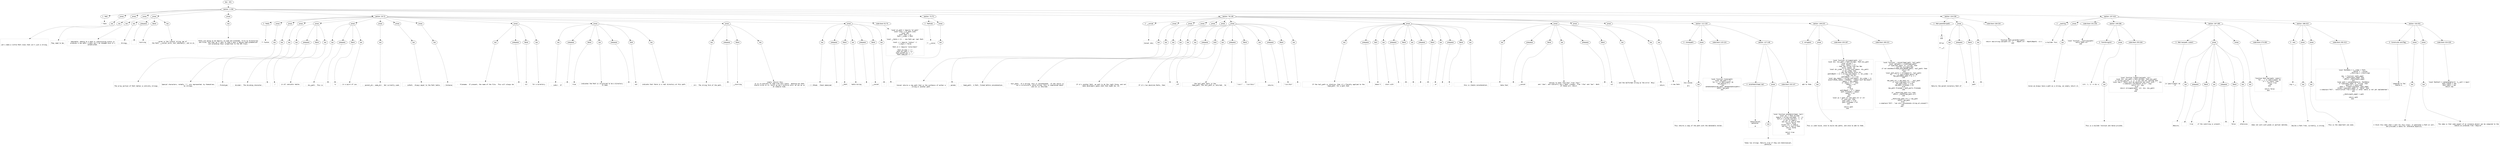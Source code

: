 digraph lpegNode {

node [fontname=Helvetica]
edge [style=dashed]

doc_0 [label="doc - 351"]


doc_0 -> { section_1}
{rank=same; section_1}

section_1 [label="section: 1-236"]


// END RANK doc_0

section_1 -> { header_2 prose_3 prose_4 prose_5 prose_6 prose_7 section_8 section_9 section_10 section_11 section_12}
{rank=same; header_2 prose_3 prose_4 prose_5 prose_6 prose_7 section_8 section_9 section_10 section_11 section_12}

header_2 [label="1 : Path"]

prose_3 [label="prose"]

prose_4 [label="prose"]

prose_5 [label="prose"]

prose_6 [label="prose"]

prose_7 [label="prose"]

section_8 [label="section: 20-72"]

section_9 [label="section: 73-75"]

section_10 [label="section: 76-148"]

section_11 [label="section: 224-236"]

section_12 [label="section: 237-315"]


// END RANK section_1

header_2 -> leaf_13
leaf_13  [color=Gray,shape=rectangle,fontname=Inconsolata,label="* Path"]
// END RANK header_2

prose_3 -> { raw_14}
{rank=same; raw_14}

raw_14 [label="raw"]


// END RANK prose_3

raw_14 -> leaf_15
leaf_15  [color=Gray,shape=rectangle,fontname=Inconsolata,label="


Let's make a little Path class that isn't just a string.
"]
// END RANK raw_14

prose_4 -> { raw_16}
{rank=same; raw_16}

raw_16 [label="raw"]


// END RANK prose_4

raw_16 -> leaf_17
leaf_17  [color=Gray,shape=rectangle,fontname=Inconsolata,label="
They need to be:
"]
// END RANK raw_16

prose_5 -> { raw_18}
{rank=same; raw_18}

raw_18 [label="raw"]


// END RANK prose_5

raw_18 -> leaf_19
leaf_19  [color=Gray,shape=rectangle,fontname=Inconsolata,label="
-  Immutable. Adding to a path or substituting within it
   produces a new path; a path can't be changed once it's
   established.
"]
// END RANK raw_18

prose_6 -> { raw_20 prespace_21 literal_22 raw_23}
{rank=same; raw_20 prespace_21 literal_22 raw_23}

raw_20 [label="raw"]

prespace_21 [label="prespace"]

literal_22 [label="literal"]

raw_23 [label="raw"]


// END RANK prose_6

raw_20 -> leaf_24
leaf_24  [color=Gray,shape=rectangle,fontname=Inconsolata,label="
-  Stringy. "]
// END RANK raw_20

prespace_21 -> leaf_25
leaf_25  [color=Gray,shape=rectangle,fontname=Inconsolata,label=" "]
// END RANK prespace_21

literal_22 -> leaf_26
leaf_26  [color=Gray,shape=rectangle,fontname=Inconsolata,label="tostring"]
// END RANK literal_22

raw_23 -> leaf_27
leaf_27  [color=Gray,shape=rectangle,fontname=Inconsolata,label=" gives us the literal string rep of
   the Path, __concat works (but immutably), and so on.
"]
// END RANK raw_23

prose_7 -> { raw_28}
{rank=same; raw_28}

raw_28 [label="raw"]


// END RANK prose_7

raw_28 -> leaf_29
leaf_29  [color=Gray,shape=rectangle,fontname=Inconsolata,label="
Paths are going to be heavily re-used and extended, first by Directories
and Files, and then we'll want to take a pass a making them grammatical
and extending their properties to the URI class.

"]
// END RANK raw_28

section_8 -> { header_30 prose_31 prose_32 prose_33 prose_34 prose_35 prose_36 prose_37 prose_38 prose_39 prose_40 prose_41 prose_42 codeblock_43}
{rank=same; header_30 prose_31 prose_32 prose_33 prose_34 prose_35 prose_36 prose_37 prose_38 prose_39 prose_40 prose_41 prose_42 codeblock_43}

header_30 [label="2 : Fields"]

prose_31 [label="prose"]

prose_32 [label="prose"]

prose_33 [label="prose"]

prose_34 [label="prose"]

prose_35 [label="prose"]

prose_36 [label="prose"]

prose_37 [label="prose"]

prose_38 [label="prose"]

prose_39 [label="prose"]

prose_40 [label="prose"]

prose_41 [label="prose"]

prose_42 [label="prose"]

codeblock_43 [label="code block 52-70"]


// END RANK section_8

header_30 -> leaf_44
leaf_44  [color=Gray,shape=rectangle,fontname=Inconsolata,label="** Fields"]
// END RANK header_30

prose_31 -> { raw_45}
{rank=same; raw_45}

raw_45 [label="raw"]


// END RANK prose_31

raw_45 -> leaf_46
leaf_46  [color=Gray,shape=rectangle,fontname=Inconsolata,label="

The array portion of Path tables is entirely strings.
"]
// END RANK raw_45

prose_32 -> { raw_47}
{rank=same; raw_47}

raw_47 [label="raw"]


// END RANK prose_32

raw_47 -> leaf_48
leaf_48  [color=Gray,shape=rectangle,fontname=Inconsolata,label="
Special characters, notably \"/\", are represented, by themselves,
as strings.
"]
// END RANK raw_47

prose_33 -> { raw_49}
{rank=same; raw_49}

raw_49 [label="raw"]


// END RANK prose_33

raw_49 -> leaf_50
leaf_50  [color=Gray,shape=rectangle,fontname=Inconsolata,label="
- Prototype
"]
// END RANK raw_49

prose_34 -> { raw_51 prespace_52 literal_53 raw_54}
{rank=same; raw_51 prespace_52 literal_53 raw_54}

raw_51 [label="raw"]

prespace_52 [label="prespace"]

literal_53 [label="literal"]

raw_54 [label="raw"]


// END RANK prose_34

raw_51 -> leaf_55
leaf_55  [color=Gray,shape=rectangle,fontname=Inconsolata,label="
  -  divider:  The dividing character,"]
// END RANK raw_51

prespace_52 -> leaf_56
leaf_56  [color=Gray,shape=rectangle,fontname=Inconsolata,label=" "]
// END RANK prespace_52

literal_53 -> leaf_57
leaf_57  [color=Gray,shape=rectangle,fontname=Inconsolata,label="/"]
// END RANK literal_53

raw_54 -> leaf_58
leaf_58  [color=Gray,shape=rectangle,fontname=Inconsolata,label=" in all sensible realms.
"]
// END RANK raw_54

prose_35 -> { raw_59 prespace_60 literal_61 raw_62}
{rank=same; raw_59 prespace_60 literal_61 raw_62}

raw_59 [label="raw"]

prespace_60 [label="prespace"]

literal_61 [label="literal"]

raw_62 [label="raw"]


// END RANK prose_35

raw_59 -> leaf_63
leaf_63  [color=Gray,shape=rectangle,fontname=Inconsolata,label="
  -  div_patt:  This is"]
// END RANK raw_59

prespace_60 -> leaf_64
leaf_64  [color=Gray,shape=rectangle,fontname=Inconsolata,label=" "]
// END RANK prespace_60

literal_61 -> leaf_65
leaf_65  [color=Gray,shape=rectangle,fontname=Inconsolata,label="%/"]
// END RANK literal_61

raw_62 -> leaf_66
leaf_66  [color=Gray,shape=rectangle,fontname=Inconsolata,label=", in a quirk of Lua.
"]
// END RANK raw_62

prose_36 -> { raw_67}
{rank=same; raw_67}

raw_67 [label="raw"]


// END RANK prose_36

raw_67 -> leaf_68
leaf_68  [color=Gray,shape=rectangle,fontname=Inconsolata,label="
  -  parent_dir, same_dir:  Not currently used.
"]
// END RANK raw_67

prose_37 -> { raw_69}
{rank=same; raw_69}

raw_69 [label="raw"]


// END RANK prose_37

raw_69 -> leaf_70
leaf_70  [color=Gray,shape=rectangle,fontname=Inconsolata,label="
  -  isPath:  Always equal to the Path table.
"]
// END RANK raw_69

prose_38 -> { raw_71}
{rank=same; raw_71}

raw_71 [label="raw"]


// END RANK prose_38

raw_71 -> leaf_72
leaf_72  [color=Gray,shape=rectangle,fontname=Inconsolata,label="
- Instance
"]
// END RANK raw_71

prose_39 -> { raw_73 prespace_74 literal_75 raw_76}
{rank=same; raw_73 prespace_74 literal_75 raw_76}

raw_73 [label="raw"]

prespace_74 [label="prespace"]

literal_75 [label="literal"]

raw_76 [label="raw"]


// END RANK prose_39

raw_73 -> leaf_77
leaf_77  [color=Gray,shape=rectangle,fontname=Inconsolata,label="
  -  filename:  If present, the name of the file.  This will always be
               "]
// END RANK raw_73

prespace_74 -> leaf_78
leaf_78  [color=Gray,shape=rectangle,fontname=Inconsolata,label=" "]
// END RANK prespace_74

literal_75 -> leaf_79
leaf_79  [color=Gray,shape=rectangle,fontname=Inconsolata,label="nil"]
// END RANK literal_75

raw_76 -> leaf_80
leaf_80  [color=Gray,shape=rectangle,fontname=Inconsolata,label=" for a directory.
"]
// END RANK raw_76

prose_40 -> { raw_81 prespace_82 literal_83 raw_84 prespace_85 bold_86 raw_87}
{rank=same; raw_81 prespace_82 literal_83 raw_84 prespace_85 bold_86 raw_87}

raw_81 [label="raw"]

prespace_82 [label="prespace"]

literal_83 [label="literal"]

raw_84 [label="raw"]

prespace_85 [label="prespace"]

bold_86 [label="bold"]

raw_87 [label="raw"]


// END RANK prose_40

raw_81 -> leaf_88
leaf_88  [color=Gray,shape=rectangle,fontname=Inconsolata,label="
  -  isDir:  If"]
// END RANK raw_81

prespace_82 -> leaf_89
leaf_89  [color=Gray,shape=rectangle,fontname=Inconsolata,label=" "]
// END RANK prespace_82

literal_83 -> leaf_90
leaf_90  [color=Gray,shape=rectangle,fontname=Inconsolata,label="true"]
// END RANK literal_83

raw_84 -> leaf_91
leaf_91  [color=Gray,shape=rectangle,fontname=Inconsolata,label=", indicates the Path is structured to be a directory.
        It does"]
// END RANK raw_84

prespace_85 -> leaf_92
leaf_92  [color=Gray,shape=rectangle,fontname=Inconsolata,label=" "]
// END RANK prespace_85

bold_86 -> leaf_93
leaf_93  [color=Gray,shape=rectangle,fontname=Inconsolata,label="not"]
// END RANK bold_86

raw_87 -> leaf_94
leaf_94  [color=Gray,shape=rectangle,fontname=Inconsolata,label=" indicate that there is a real directory at this path.
"]
// END RANK raw_87

prose_41 -> { raw_95 prespace_96 literal_97 raw_98}
{rank=same; raw_95 prespace_96 literal_97 raw_98}

raw_95 [label="raw"]

prespace_96 [label="prespace"]

literal_97 [label="literal"]

raw_98 [label="raw"]


// END RANK prose_41

raw_95 -> leaf_99
leaf_99  [color=Gray,shape=rectangle,fontname=Inconsolata,label="
  -  str:  The string form of the path. "]
// END RANK raw_95

prespace_96 -> leaf_100
leaf_100  [color=Gray,shape=rectangle,fontname=Inconsolata,label=" "]
// END RANK prespace_96

literal_97 -> leaf_101
leaf_101  [color=Gray,shape=rectangle,fontname=Inconsolata,label="__tostring"]
// END RANK literal_97

raw_98 -> leaf_102
leaf_102  [color=Gray,shape=rectangle,fontname=Inconsolata,label=" simply returns this,
           it is in-contract to read from this field.  Nothing but Path
           should write to it, which we won't enforce until we can do so
           at compile time.
"]
// END RANK raw_98

prose_42 -> { raw_103 prespace_104 literal_105 raw_106 prespace_107 literal_108 raw_109}
{rank=same; raw_103 prespace_104 literal_105 raw_106 prespace_107 literal_108 raw_109}

raw_103 [label="raw"]

prespace_104 [label="prespace"]

literal_105 [label="literal"]

raw_106 [label="raw"]

prespace_107 [label="prespace"]

literal_108 [label="literal"]

raw_109 [label="raw"]


// END RANK prose_42

raw_103 -> leaf_110
leaf_110  [color=Gray,shape=rectangle,fontname=Inconsolata,label="
- [ ] #todo   Check memoized"]
// END RANK raw_103

prespace_104 -> leaf_111
leaf_111  [color=Gray,shape=rectangle,fontname=Inconsolata,label=" "]
// END RANK prespace_104

literal_105 -> leaf_112
leaf_112  [color=Gray,shape=rectangle,fontname=Inconsolata,label="__Path"]
// END RANK literal_105

raw_106 -> leaf_113
leaf_113  [color=Gray,shape=rectangle,fontname=Inconsolata,label=" table during"]
// END RANK raw_106

prespace_107 -> leaf_114
leaf_114  [color=Gray,shape=rectangle,fontname=Inconsolata,label=" "]
// END RANK prespace_107

literal_108 -> leaf_115
leaf_115  [color=Gray,shape=rectangle,fontname=Inconsolata,label="__concat"]
// END RANK literal_108

raw_109 -> leaf_116
leaf_116  [color=Gray,shape=rectangle,fontname=Inconsolata,label=".
"]
// END RANK raw_109

codeblock_43 -> leaf_117
leaf_117  [color=Gray,shape=rectangle,fontname=Inconsolata,label="local pl_path = require \"pl.path\"
local isdir = pl_path.isdir
local new
local Path = {}
Path.__index = Path

local __Paths = {} -- one Path per real Path

local s = require \"status\" ()
s.angry = false

Path.it = require \"core/check\"

Path.divider = \"/\"
Path.div_patt = \"%/\"
Path.parent_dir = \"..\"
Path.same_dir = \".\""]
// END RANK codeblock_43

section_9 -> { header_118 prose_119}
{rank=same; header_118 prose_119}

header_118 [label="2 : Methods"]

prose_119 [label="prose"]


// END RANK section_9

header_118 -> leaf_120
leaf_120  [color=Gray,shape=rectangle,fontname=Inconsolata,label="
** __conca"]
// END RANK header_118

prose_119 -> { raw_121}
{rank=same; raw_121}

raw_121 [label="raw"]


// END RANK prose_119

raw_121 -> leaf_122
leaf_122  [color=Gray,shape=rectangle,fontname=Inconsolata,label="

"]
// END RANK raw_121

section_10 -> { header_123 prose_124 prose_125 prose_126 prose_127 prose_128 prose_129 prose_130 prose_131 prose_132 prose_133 section_134 section_135}
{rank=same; header_123 prose_124 prose_125 prose_126 prose_127 prose_128 prose_129 prose_130 prose_131 prose_132 prose_133 section_134 section_135}

header_123 [label="2 : __concat"]

prose_124 [label="prose"]

prose_125 [label="prose"]

prose_126 [label="prose"]

prose_127 [label="prose"]

prose_128 [label="prose"]

prose_129 [label="prose"]

prose_130 [label="prose"]

prose_131 [label="prose"]

prose_132 [label="prose"]

prose_133 [label="prose"]

section_134 [label="section: 111-126"]

section_135 [label="section: 149-223"]


// END RANK section_10

header_123 -> leaf_136
leaf_136  [color=Gray,shape=rectangle,fontname=Inconsolata,label="
Concat retu"]
// END RANK header_123

prose_124 -> { raw_137}
{rank=same; raw_137}

raw_137 [label="raw"]


// END RANK prose_124

raw_137 -> leaf_138
leaf_138  [color=Gray,shape=rectangle,fontname=Inconsolata,label="

Concat returns a new path that is the synthesis of either a
string or another path.
"]
// END RANK raw_137

prose_125 -> { raw_139}
{rank=same; raw_139}

raw_139 [label="raw"]


// END RANK prose_125

raw_139 -> leaf_140
leaf_140  [color=Gray,shape=rectangle,fontname=Inconsolata,label="
- params
"]
// END RANK raw_139

prose_126 -> { raw_141}
{rank=same; raw_141}

raw_141 [label="raw"]


// END RANK prose_126

raw_141 -> leaf_142
leaf_142  [color=Gray,shape=rectangle,fontname=Inconsolata,label="
  -  head_path:  A Path. Cloned before concatenation.
"]
// END RANK raw_141

prose_127 -> { raw_143}
{rank=same; raw_143}

raw_143 [label="raw"]


// END RANK prose_127

raw_143 -> leaf_144
leaf_144  [color=Gray,shape=rectangle,fontname=Inconsolata,label="
  -  tail_path:  If a String, this is concatenated.  If the result is
           not a structurally valid string, this is complained about
           and nil is returned.
"]
// END RANK raw_143

prose_128 -> { raw_145}
{rank=same; raw_145}

raw_145 [label="raw"]


// END RANK prose_128

raw_145 -> leaf_146
leaf_146  [color=Gray,shape=rectangle,fontname=Inconsolata,label="
           If it's another Path, we want to do the right thing, and not
           make developers guess what that might be, so:
"]
// END RANK raw_145

prose_129 -> { raw_147 prespace_148 bold_149 raw_150 prespace_151 literal_152 raw_153 prespace_154 literal_155 raw_156}
{rank=same; raw_147 prespace_148 bold_149 raw_150 prespace_151 literal_152 raw_153 prespace_154 literal_155 raw_156}

raw_147 [label="raw"]

prespace_148 [label="prespace"]

bold_149 [label="bold"]

raw_150 [label="raw"]

prespace_151 [label="prespace"]

literal_152 [label="literal"]

raw_153 [label="raw"]

prespace_154 [label="prespace"]

literal_155 [label="literal"]

raw_156 [label="raw"]


// END RANK prose_129

raw_147 -> leaf_157
leaf_157  [color=Gray,shape=rectangle,fontname=Inconsolata,label="
           If it's two absolute Paths, then"]
// END RANK raw_147

prespace_148 -> leaf_158
leaf_158  [color=Gray,shape=rectangle,fontname=Inconsolata,label=" "]
// END RANK prespace_148

bold_149 -> leaf_159
leaf_159  [color=Gray,shape=rectangle,fontname=Inconsolata,label="iff"]
// END RANK bold_149

raw_150 -> leaf_160
leaf_160  [color=Gray,shape=rectangle,fontname=Inconsolata,label=" the tail_path nests in the
           head_path, the tail_path is returned.  So"]
// END RANK raw_150

prespace_151 -> leaf_161
leaf_161  [color=Gray,shape=rectangle,fontname=Inconsolata,label=" "]
// END RANK prespace_151

literal_152 -> leaf_162
leaf_162  [color=Gray,shape=rectangle,fontname=Inconsolata,label="\"/usr/\" .. \"/usr/bin/\""]
// END RANK literal_152

raw_153 -> leaf_163
leaf_163  [color=Gray,shape=rectangle,fontname=Inconsolata,label="
           returns"]
// END RANK raw_153

prespace_154 -> leaf_164
leaf_164  [color=Gray,shape=rectangle,fontname=Inconsolata,label=" "]
// END RANK prespace_154

literal_155 -> leaf_165
leaf_165  [color=Gray,shape=rectangle,fontname=Inconsolata,label="\"/usr/bin\""]
// END RANK literal_155

raw_156 -> leaf_166
leaf_166  [color=Gray,shape=rectangle,fontname=Inconsolata,label=".
"]
// END RANK raw_156

prose_130 -> { raw_167 prespace_168 italic_169 raw_170 prespace_171 literal_172 raw_173 prespace_174 literal_175 raw_176 prespace_177 literal_178 raw_179}
{rank=same; raw_167 prespace_168 italic_169 raw_170 prespace_171 literal_172 raw_173 prespace_174 literal_175 raw_176 prespace_177 literal_178 raw_179}

raw_167 [label="raw"]

prespace_168 [label="prespace"]

italic_169 [label="italic"]

raw_170 [label="raw"]

prespace_171 [label="prespace"]

literal_172 [label="literal"]

raw_173 [label="raw"]

prespace_174 [label="prespace"]

literal_175 [label="literal"]

raw_176 [label="raw"]

prespace_177 [label="prespace"]

literal_178 [label="literal"]

raw_179 [label="raw"]


// END RANK prose_130

raw_167 -> leaf_180
leaf_180  [color=Gray,shape=rectangle,fontname=Inconsolata,label="
           If the tail_path is relative, then it's flexibly applied to the
           head_path. For a path that"]
// END RANK raw_167

prespace_168 -> leaf_181
leaf_181  [color=Gray,shape=rectangle,fontname=Inconsolata,label=" "]
// END RANK prespace_168

italic_169 -> leaf_182
leaf_182  [color=Gray,shape=rectangle,fontname=Inconsolata,label="doesn't"]
// END RANK italic_169

raw_170 -> leaf_183
leaf_183  [color=Gray,shape=rectangle,fontname=Inconsolata,label=" start with"]
// END RANK raw_170

prespace_171 -> leaf_184
leaf_184  [color=Gray,shape=rectangle,fontname=Inconsolata,label=" "]
// END RANK prespace_171

literal_172 -> leaf_185
leaf_185  [color=Gray,shape=rectangle,fontname=Inconsolata,label="."]
// END RANK literal_172

raw_173 -> leaf_186
leaf_186  [color=Gray,shape=rectangle,fontname=Inconsolata,label=","]
// END RANK raw_173

prespace_174 -> leaf_187
leaf_187  [color=Gray,shape=rectangle,fontname=Inconsolata,label=" "]
// END RANK prespace_174

literal_175 -> leaf_188
leaf_188  [color=Gray,shape=rectangle,fontname=Inconsolata,label=".."]
// END RANK literal_175

raw_176 -> leaf_189
leaf_189  [color=Gray,shape=rectangle,fontname=Inconsolata,label=", or"]
// END RANK raw_176

prespace_177 -> leaf_190
leaf_190  [color=Gray,shape=rectangle,fontname=Inconsolata,label=" "]
// END RANK prespace_177

literal_178 -> leaf_191
leaf_191  [color=Gray,shape=rectangle,fontname=Inconsolata,label="*"]
// END RANK literal_178

raw_179 -> leaf_192
leaf_192  [color=Gray,shape=rectangle,fontname=Inconsolata,label=",
           this is simple concatenation.
"]
// END RANK raw_179

prose_131 -> { raw_193 prespace_194 literal_195 raw_196 prespace_197 literal_198 raw_199}
{rank=same; raw_193 prespace_194 literal_195 raw_196 prespace_197 literal_198 raw_199}

raw_193 [label="raw"]

prespace_194 [label="prespace"]

literal_195 [label="literal"]

raw_196 [label="raw"]

prespace_197 [label="prespace"]

literal_198 [label="literal"]

raw_199 [label="raw"]


// END RANK prose_131

raw_193 -> leaf_200
leaf_200  [color=Gray,shape=rectangle,fontname=Inconsolata,label="
           Note that"]
// END RANK raw_193

prespace_194 -> leaf_201
leaf_201  [color=Gray,shape=rectangle,fontname=Inconsolata,label=" "]
// END RANK prespace_194

literal_195 -> leaf_202
leaf_202  [color=Gray,shape=rectangle,fontname=Inconsolata,label="__concat"]
// END RANK literal_195

raw_196 -> leaf_203
leaf_203  [color=Gray,shape=rectangle,fontname=Inconsolata,label=" refuses to make \"foo//bar\" from \"foo/\"
           and \"/bar\", and similarly won't make \"/foobar\" from \"/foo\" and \"bar\". Both
           of these will return"]
// END RANK raw_196

prespace_197 -> leaf_204
leaf_204  [color=Gray,shape=rectangle,fontname=Inconsolata,label=" "]
// END RANK prespace_197

literal_198 -> leaf_205
leaf_205  [color=Gray,shape=rectangle,fontname=Inconsolata,label="nil"]
// END RANK literal_198

raw_199 -> leaf_206
leaf_206  [color=Gray,shape=rectangle,fontname=Inconsolata,label=", and the malformed string as the error. #nyi


"]
// END RANK raw_199

prose_132 -> { raw_207}
{rank=same; raw_207}

raw_207 [label="raw"]


// END RANK prose_132

raw_207 -> leaf_208
leaf_208  [color=Gray,shape=rectangle,fontname=Inconsolata,label="
- return
"]
// END RANK raw_207

prose_133 -> { raw_209}
{rank=same; raw_209}

raw_209 [label="raw"]


// END RANK prose_133

raw_209 -> leaf_210
leaf_210  [color=Gray,shape=rectangle,fontname=Inconsolata,label="
  - A new Path.

"]
// END RANK raw_209

section_134 -> { header_211 prose_212 codeblock_213 section_214}
{rank=same; header_211 prose_212 codeblock_213 section_214}

header_211 [label="3 : clone(path)"]

prose_212 [label="prose"]

codeblock_213 [label="code block 115-124"]

section_214 [label="section: 127-148"]


// END RANK section_134

header_211 -> leaf_215
leaf_215  [color=Gray,shape=rectangle,fontname=Inconsolata,label="ble stolen.

#!l"]
// END RANK header_211

prose_212 -> { raw_216}
{rank=same; raw_216}

raw_216 [label="raw"]


// END RANK prose_212

raw_216 -> leaf_217
leaf_217  [color=Gray,shape=rectangle,fontname=Inconsolata,label="

This returns a copy of the path with the metatable stolen.
"]
// END RANK raw_216

codeblock_213 -> leaf_218
leaf_218  [color=Gray,shape=rectangle,fontname=Inconsolata,label="local function clone(path)
  local new_path = {}
  for k,v in pairs(path) do
    new_path[k] = v
  end
  setmetatable(new_path, getmetatable(path))
  return new_path
end"]
// END RANK codeblock_213

section_214 -> { header_219 prose_220 codeblock_221}
{rank=same; header_219 prose_220 codeblock_221}

header_219 [label="4 : endsMatch(head, tail)"]

prose_220 [label="prose"]

codeblock_221 [label="code block 132-147"]


// END RANK section_214

header_219 -> leaf_222
leaf_222  [color=Gray,shape=rectangle,fontname=Inconsolata,label=" heterosexual,
pathwise.

#"]
// END RANK header_219

prose_220 -> { raw_223}
{rank=same; raw_223}

raw_223 [label="raw"]


// END RANK prose_220

raw_223 -> leaf_224
leaf_224  [color=Gray,shape=rectangle,fontname=Inconsolata,label="

Takes two strings. Returns true if they are heterosexual,
pathwise.
"]
// END RANK raw_223

codeblock_221 -> leaf_225
leaf_225  [color=Gray,shape=rectangle,fontname=Inconsolata,label="local function endsMatch(head, tail)
   local div = Path.divider
   head_b = string.sub(head, -2, -1)
   tail_b = string.sub(tail, 1, 1)
   if div == head_b
      and div == tail_b then
      return false
   elseif div ~= head_b
      and div ~= tail_b then
      return false
   end

   return true
end"]
// END RANK codeblock_221

section_135 -> { header_226 prose_227 codeblock_228 codeblock_229}
{rank=same; header_226 prose_227 codeblock_228 codeblock_229}

header_226 [label="3 : stringAwk"]

prose_227 [label="prose"]

codeblock_228 [label="code block 153-187"]

codeblock_229 [label="code block 190-221"]


// END RANK section_135

header_226 -> leaf_230
leaf_230  [color=Gray,shape=rectangle,fontname=Inconsolata,label=" add to them."]
// END RANK header_226

prose_227 -> { raw_231}
{rank=same; raw_231}

raw_231 [label="raw"]


// END RANK prose_227

raw_231 -> leaf_232
leaf_232  [color=Gray,shape=rectangle,fontname=Inconsolata,label="

This is used twice, once to build new paths, and once to add to them.
"]
// END RANK raw_231

codeblock_228 -> leaf_233
leaf_233  [color=Gray,shape=rectangle,fontname=Inconsolata,label="local function stringAwk(path, str)
  local div, div_patt = Path.divider, Path.div_patt
  local phrase = \"\"
  local remain = str
    -- chew the string like Pac Man
  while remain  do
    local dir_index = string.find(remain, div_patt)
    if dir_index then
      -- add the handle minus div
      path[#path + 1] = string.sub(remain, 1, dir_index - 1)
      -- then the div
      path[#path + 1] = div
      local new_remain = string.sub(remain, dir_index + 1)
      assert(#new_remain < #remain, \"remain must decrease\")
      remain = new_remain
      if remain == \"\" then
        remain = nil
      end
    else
      -- file
      path[#path + 1] = remain
      path.filename = remain
      remain = nil
    end
  end
   local ps = path.str and path.str or str
  if isdir(ps) then
    path.isDir = true
      path.filename = nil
  end

  return path
end"]
// END RANK codeblock_228

codeblock_229 -> leaf_234
leaf_234  [color=Gray,shape=rectangle,fontname=Inconsolata,label="local function __concat(head_path, tail_path)
  local new_path = clone(head_path)
  if type(tail_path) == 'string' then
    -- use the stringbuilder
      if not endsMatch(head_path[#head_path], tail_path) then
         return nil
      end
    local path_parts = stringAwk({}, tail_path)
    for _, v in ipairs(path_parts) do
      new_path[#new_path + 1] = v
    end

    new_path.str = new_path.str .. tail_path
    if isdir(new_path.str) then
      new_path.isDir = true
      new_path.filename = nil
    else
      new_path.filename = path_parts.filename
    end

    if __Paths[new_path.str] then
      return __Paths[new_path.str]
    end

      __Paths[new_path.str] = new_path
    return new_path
  else
    s:complain(\"NYI\", \"can only concatenate string at present\")
  end
end"]
// END RANK codeblock_229

section_11 -> { header_235 prose_236 codeblock_237}
{rank=same; header_235 prose_236 codeblock_237}

header_235 [label="2 : Path.parentDir(path)"]

prose_236 [label="prose"]

codeblock_237 [label="code block 228-234"]


// END RANK section_11

header_235 -> leaf_238
leaf_238  [color=Gray,shape=rectangle,fontname=Inconsolata,label=")))
end


#/lua


** __t"]
// END RANK header_235

prose_236 -> { raw_239 prespace_240 literal_241 raw_242}
{rank=same; raw_239 prespace_240 literal_241 raw_242}

raw_239 [label="raw"]

prespace_240 [label="prespace"]

literal_241 [label="literal"]

raw_242 [label="raw"]


// END RANK prose_236

raw_239 -> leaf_243
leaf_243  [color=Gray,shape=rectangle,fontname=Inconsolata,label="

Returns the parent directory Path of"]
// END RANK raw_239

prespace_240 -> leaf_244
leaf_244  [color=Gray,shape=rectangle,fontname=Inconsolata,label=" "]
// END RANK prespace_240

literal_241 -> leaf_245
leaf_245  [color=Gray,shape=rectangle,fontname=Inconsolata,label="path"]
// END RANK literal_241

raw_242 -> leaf_246
leaf_246  [color=Gray,shape=rectangle,fontname=Inconsolata,label=".
"]
// END RANK raw_242

codeblock_237 -> leaf_247
leaf_247  [color=Gray,shape=rectangle,fontname=Inconsolata,label="function Path.parentDir(path)
   return new(string.sub(path.str, 1, - (#path.str - #path[#path] -1)))
end

"]
// END RANK codeblock_237

section_12 -> { header_248 prose_249 codeblock_250 section_251 section_252 section_253 section_254}
{rank=same; header_248 prose_249 codeblock_250 section_251 section_252 section_253 section_254}

header_248 [label="2 : __tostring"]

prose_249 [label="prose"]

codeblock_250 [label="code block 241-245"]

section_251 [label="section: 249-266"]

section_252 [label="section: 267-285"]

section_253 [label="section: 286-315"]

section_254 [label="section: 316-351"]


// END RANK section_12

header_248 -> leaf_255
leaf_255  [color=Gray,shape=rectangle,fontname=Inconsolata,label="a builder func"]
// END RANK header_248

prose_249 -> { raw_256}
{rank=same; raw_256}

raw_256 [label="raw"]


// END RANK prose_249

raw_256 -> leaf_257
leaf_257  [color=Gray,shape=rectangle,fontname=Inconsolata,label="

Since we always have a path as a string, we simply return it.
"]
// END RANK raw_256

codeblock_250 -> leaf_258
leaf_258  [color=Gray,shape=rectangle,fontname=Inconsolata,label="local function __tostring(path)
  return path.str
end"]
// END RANK codeblock_250

section_251 -> { header_259 prose_260 codeblock_261}
{rank=same; header_259 prose_260 codeblock_261}

header_259 [label="3 : fromString(str)"]

prose_260 [label="prose"]

codeblock_261 [label="code block 253-264"]


// END RANK section_251

header_259 -> leaf_262
leaf_262  [color=Gray,shape=rectangle,fontname=Inconsolata,label="(str, 1, 1) ~= div a"]
// END RANK header_259

prose_260 -> { raw_263}
{rank=same; raw_263}

raw_263 [label="raw"]


// END RANK prose_260

raw_263 -> leaf_264
leaf_264  [color=Gray,shape=rectangle,fontname=Inconsolata,label="

This is a builder function and hence private.
"]
// END RANK raw_263

codeblock_261 -> leaf_265
leaf_265  [color=Gray,shape=rectangle,fontname=Inconsolata,label="local function fromString(path, str)
  local div, div_patt = Path.divider, Path.div_patt
  if string.sub(str, 1, 1) ~= div and not catting then
    local msg = \"Paths must be absolute and start with \" .. div
    s:complain(\"validation error\", msg)
    return nil, msg
  else
    return stringAwk(path, str, div, div_patt)
  end
end"]
// END RANK codeblock_261

section_252 -> { header_266 prose_267 prose_268 codeblock_269}
{rank=same; header_266 prose_267 prose_268 codeblock_269}

header_266 [label="3 : Path.has(path, substr)"]

prose_267 [label="prose"]

prose_268 [label="prose"]

codeblock_269 [label="code block 273-283"]


// END RANK section_252

header_266 -> leaf_270
leaf_270  [color=Gray,shape=rectangle,fontname=Inconsolata,label="in ipairs(path) do
      if"]
// END RANK header_266

prose_267 -> { raw_271 prespace_272 literal_273 raw_274 prespace_275 literal_276 raw_277}
{rank=same; raw_271 prespace_272 literal_273 raw_274 prespace_275 literal_276 raw_277}

raw_271 [label="raw"]

prespace_272 [label="prespace"]

literal_273 [label="literal"]

raw_274 [label="raw"]

prespace_275 [label="prespace"]

literal_276 [label="literal"]

raw_277 [label="raw"]


// END RANK prose_267

raw_271 -> leaf_278
leaf_278  [color=Gray,shape=rectangle,fontname=Inconsolata,label="

Returns"]
// END RANK raw_271

prespace_272 -> leaf_279
leaf_279  [color=Gray,shape=rectangle,fontname=Inconsolata,label=" "]
// END RANK prespace_272

literal_273 -> leaf_280
leaf_280  [color=Gray,shape=rectangle,fontname=Inconsolata,label="true"]
// END RANK literal_273

raw_274 -> leaf_281
leaf_281  [color=Gray,shape=rectangle,fontname=Inconsolata,label=" if the substring is present,"]
// END RANK raw_274

prespace_275 -> leaf_282
leaf_282  [color=Gray,shape=rectangle,fontname=Inconsolata,label=" "]
// END RANK prespace_275

literal_276 -> leaf_283
leaf_283  [color=Gray,shape=rectangle,fontname=Inconsolata,label="false"]
// END RANK literal_276

raw_277 -> leaf_284
leaf_284  [color=Gray,shape=rectangle,fontname=Inconsolata,label=" otherwise.
"]
// END RANK raw_277

prose_268 -> { raw_285}
{rank=same; raw_285}

raw_285 [label="raw"]


// END RANK prose_268

raw_285 -> leaf_286
leaf_286  [color=Gray,shape=rectangle,fontname=Inconsolata,label="
Does not work with globs or partial matches.
"]
// END RANK raw_285

codeblock_269 -> leaf_287
leaf_287  [color=Gray,shape=rectangle,fontname=Inconsolata,label="function Path.has(path, substr)
   for _, v in ipairs(path) do
      if v == substr then
         return true
      end
   end

   return false
end"]
// END RANK codeblock_269

section_253 -> { header_288 prose_289 prose_290 codeblock_291}
{rank=same; header_288 prose_289 prose_290 codeblock_291}

header_288 [label="3 : new"]

prose_289 [label="prose"]

prose_290 [label="prose"]

codeblock_291 [label="code block 292-313"]


// END RANK section_253

header_288 -> leaf_292
leaf_292  [color=Gray,shape=rectangle,fontname=Inconsolata,label="ing = __"]
// END RANK header_288

prose_289 -> { raw_293}
{rank=same; raw_293}

raw_293 [label="raw"]


// END RANK prose_289

raw_293 -> leaf_294
leaf_294  [color=Gray,shape=rectangle,fontname=Inconsolata,label="

Builds a Path from, currently, a string.
"]
// END RANK raw_293

prose_290 -> { raw_295}
{rank=same; raw_295}

raw_295 [label="raw"]


// END RANK prose_290

raw_295 -> leaf_296
leaf_296  [color=Gray,shape=rectangle,fontname=Inconsolata,label="
This is the important use case.
"]
// END RANK raw_295

codeblock_291 -> leaf_297
leaf_297  [color=Gray,shape=rectangle,fontname=Inconsolata,label="local PathMeta = {__index = Path,
                  __concat = __concat,
                  __tostring = __tostring}

new  = function (path_seed)
  if __Paths[path_seed] then
    return __Paths[path_seed]
  end
  local path = setmetatable({}, PathMeta)
  if type(path_seed) == 'string' then
    path.str = path_seed
    path =  fromString(path, path_seed)
  elseif type(path_seed) == 'table' then
    s:complain(\"NYI\", 'construction from a Path or other table is not yet implemented')
  end

  __Paths[path_seed] = path

  return path
end"]
// END RANK codeblock_291

section_254 -> { header_298 prose_299 prose_300 codeblock_301}
{rank=same; header_298 prose_299 prose_300 codeblock_301}

header_298 [label="3 : Constructor and flag"]

prose_299 [label="prose"]

prose_300 [label="prose"]

codeblock_301 [label="code block 324-329"]


// END RANK section_254

header_298 -> leaf_302
leaf_302  [color=Gray,shape=rectangle,fontname=Inconsolata,label=" compared to the
module a"]
// END RANK header_298

prose_299 -> { raw_303}
{rank=same; raw_303}

raw_303 [label="raw"]


// END RANK prose_299

raw_303 -> leaf_304
leaf_304  [color=Gray,shape=rectangle,fontname=Inconsolata,label="

I think this does what I want for this class: it generates a Path on call,
and provides a table for reference equality.
"]
// END RANK raw_303

prose_300 -> { raw_305}
{rank=same; raw_305}

raw_305 [label="raw"]


// END RANK prose_300

raw_305 -> leaf_306
leaf_306  [color=Gray,shape=rectangle,fontname=Inconsolata,label="
The idea is that some aspect of an instance object can be compared to the
module as produced from \"require\".
"]
// END RANK raw_305

codeblock_301 -> leaf_307
leaf_307  [color=Gray,shape=rectangle,fontname=Inconsolata,label="local PathCall = setmetatable({}, {__call = new})
Path.isPath = new
Path.idEst = new
return new"]
// END RANK codeblock_301


}
